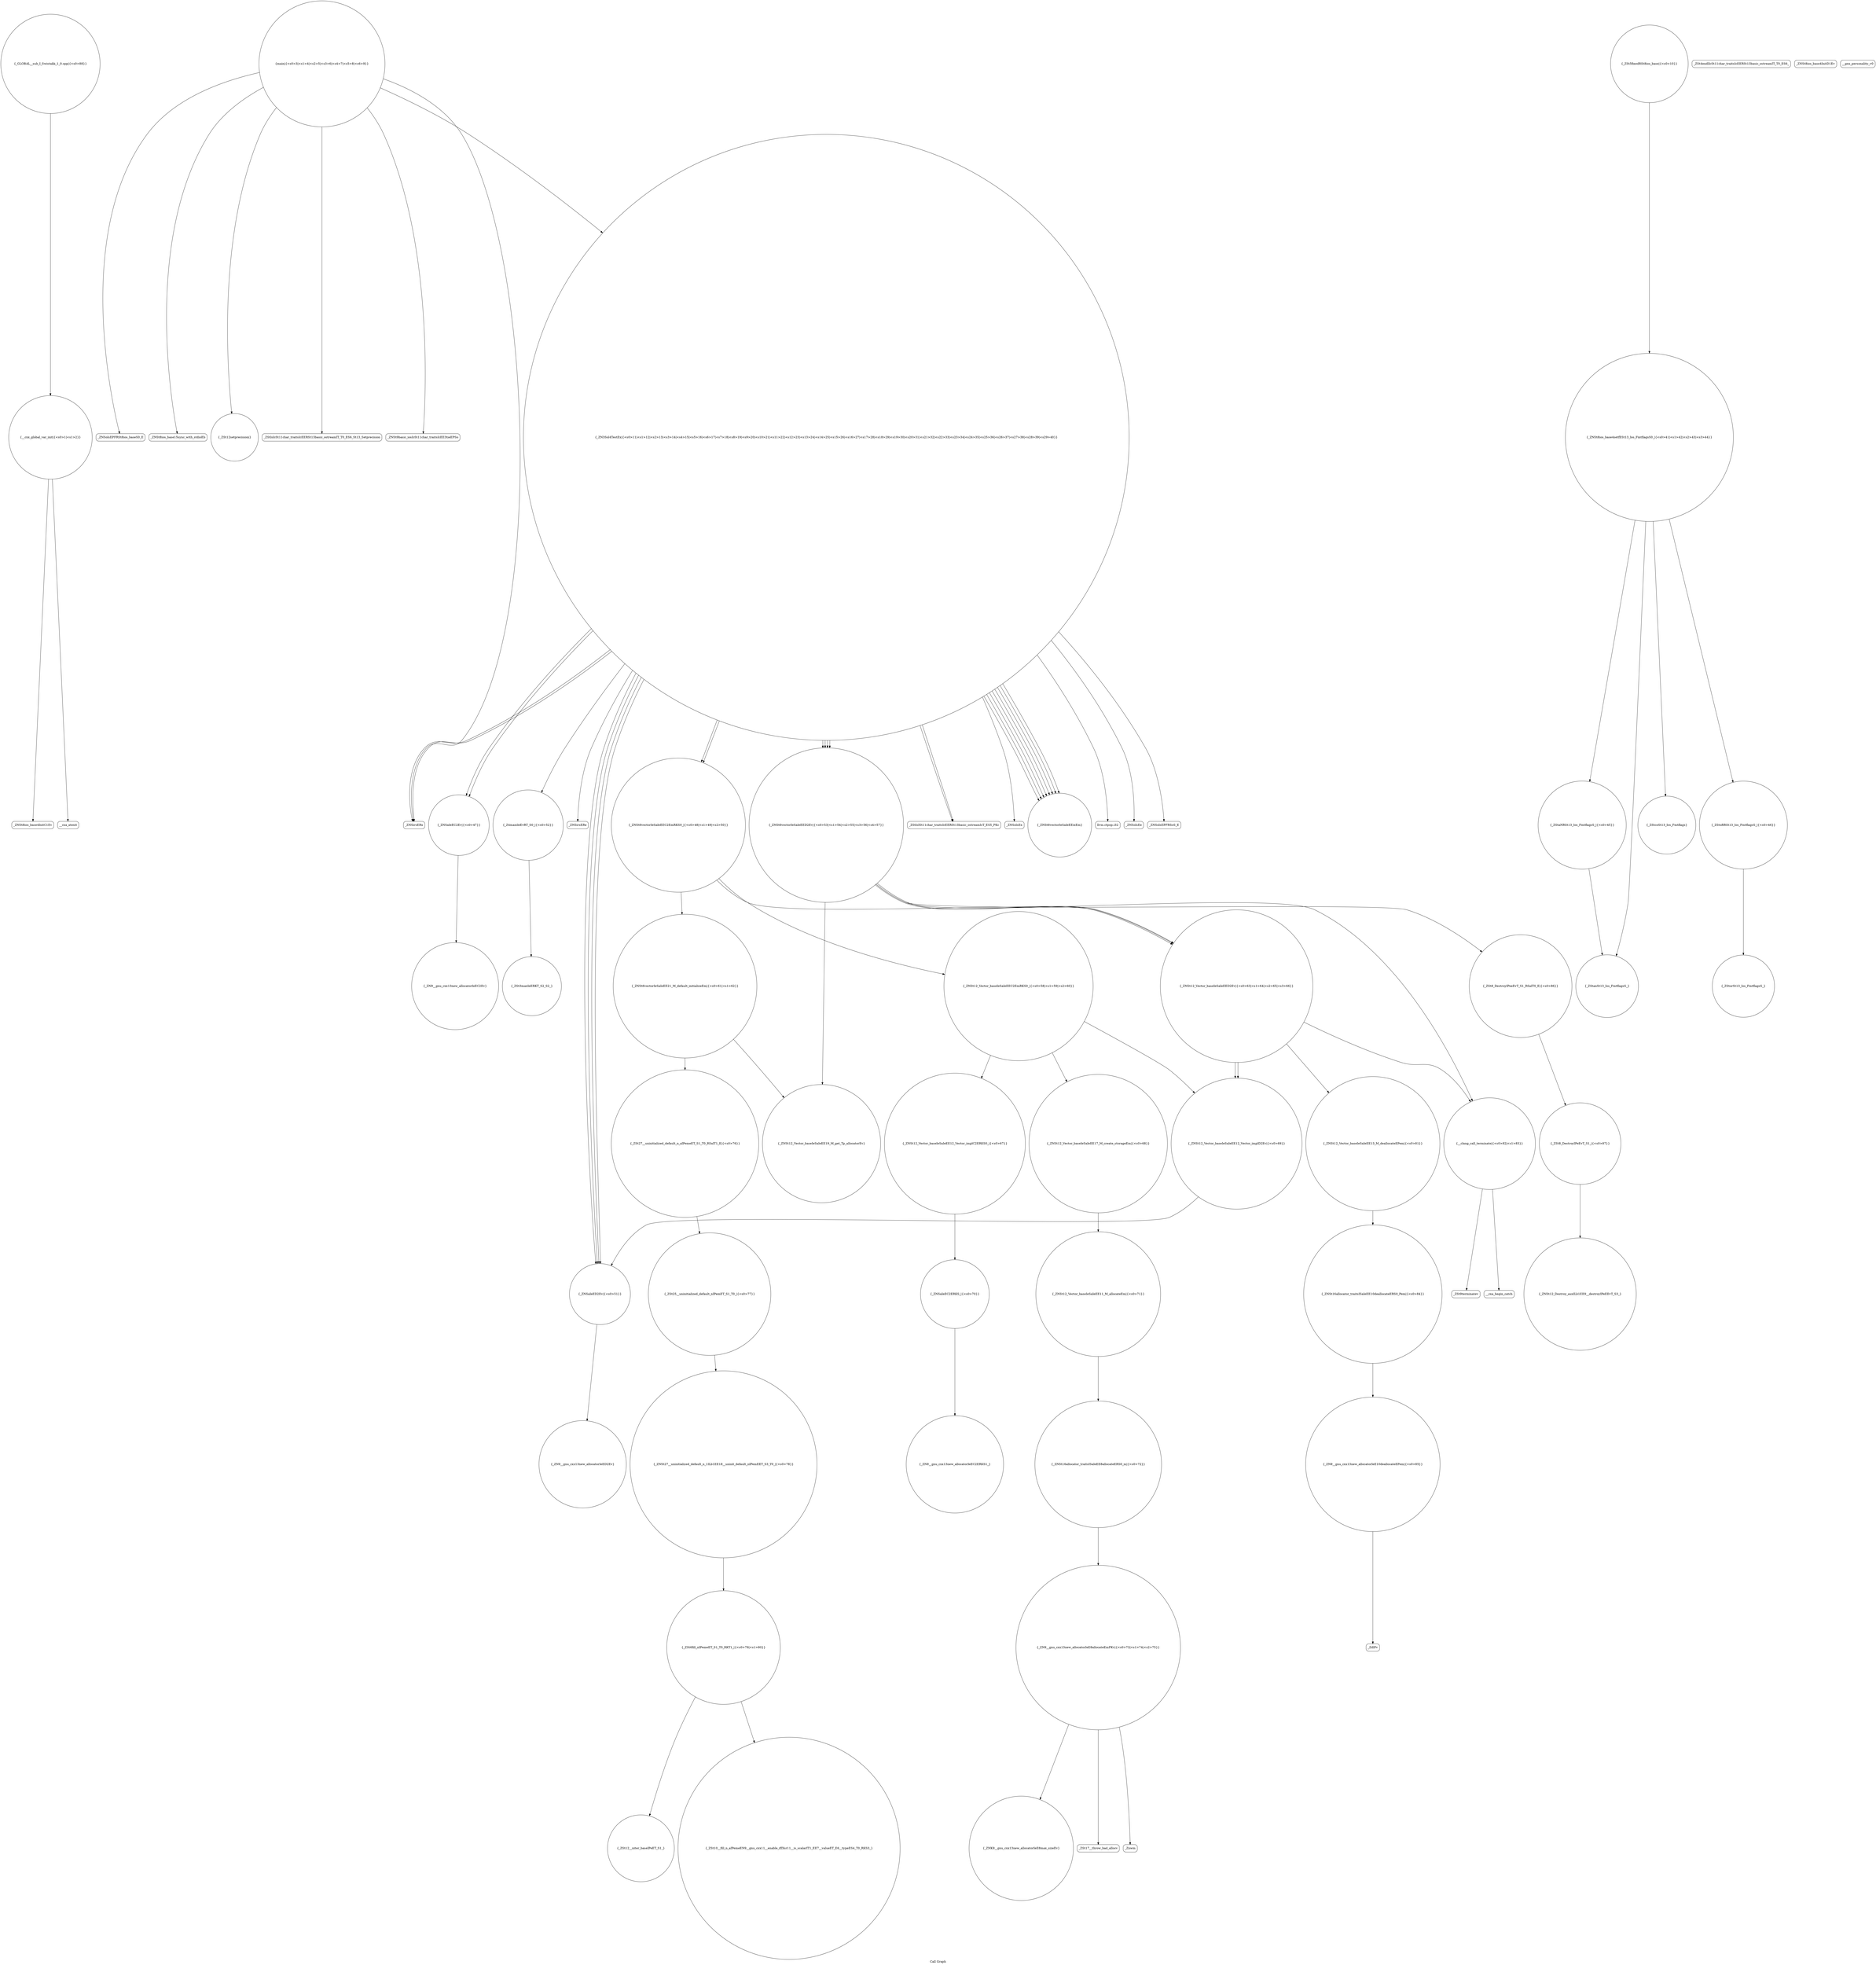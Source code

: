 digraph "Call Graph" {
	label="Call Graph";

	Node0x55d7cb09cef0 [shape=record,shape=circle,label="{__cxx_global_var_init|{<s0>1|<s1>2}}"];
	Node0x55d7cb09cef0:s0 -> Node0x55d7cb09cf70[color=black];
	Node0x55d7cb09cef0:s1 -> Node0x55d7cb09d070[color=black];
	Node0x55d7cb09e570 [shape=record,shape=circle,label="{_ZNK9__gnu_cxx13new_allocatorIeE8max_sizeEv}"];
	Node0x55d7cb09d270 [shape=record,shape=Mrecord,label="{_ZNSolsEPFRSt8ios_baseS0_E}"];
	Node0x55d7cb09f910 [shape=record,shape=circle,label="{_ZNSt27__uninitialized_default_n_1ILb1EE18__uninit_default_nIPemEET_S3_T0_|{<s0>78}}"];
	Node0x55d7cb09f910:s0 -> Node0x55d7cb09f990[color=black];
	Node0x55d7cb09d5f0 [shape=record,shape=circle,label="{_ZStaNRSt13_Ios_FmtflagsS_|{<s0>45}}"];
	Node0x55d7cb09d5f0:s0 -> Node0x55d7cb09d770[color=black];
	Node0x55d7cb09fc90 [shape=record,shape=Mrecord,label="{_ZSt9terminatev}"];
	Node0x55d7cb09d970 [shape=record,shape=circle,label="{_ZNSaIeEC2Ev|{<s0>47}}"];
	Node0x55d7cb09d970:s0 -> Node0x55d7cb09df70[color=black];
	Node0x55d7cb0a0010 [shape=record,shape=circle,label="{_ZNSt12_Destroy_auxILb1EE9__destroyIPeEEvT_S3_}"];
	Node0x55d7cb09dcf0 [shape=record,shape=circle,label="{_Z4maxiIeEvRT_S0_|{<s0>52}}"];
	Node0x55d7cb09dcf0:s0 -> Node0x55d7cb09fe90[color=black];
	Node0x55d7cb09e070 [shape=record,shape=circle,label="{_ZNSt6vectorIeSaIeEE21_M_default_initializeEm|{<s0>61|<s1>62}}"];
	Node0x55d7cb09e070:s0 -> Node0x55d7cb09f810[color=black];
	Node0x55d7cb09e070:s1 -> Node0x55d7cb09f790[color=black];
	Node0x55d7cb09e3f0 [shape=record,shape=circle,label="{_ZNSt12_Vector_baseIeSaIeEE11_M_allocateEm|{<s0>71}}"];
	Node0x55d7cb09e3f0:s0 -> Node0x55d7cb09e470[color=black];
	Node0x55d7cb09d0f0 [shape=record,shape=circle,label="{main|{<s0>3|<s1>4|<s2>5|<s3>6|<s4>7|<s5>8|<s6>9}}"];
	Node0x55d7cb09d0f0:s0 -> Node0x55d7cb09d170[color=black];
	Node0x55d7cb09d0f0:s1 -> Node0x55d7cb09d270[color=black];
	Node0x55d7cb09d0f0:s2 -> Node0x55d7cb09d370[color=black];
	Node0x55d7cb09d0f0:s3 -> Node0x55d7cb09d1f0[color=black];
	Node0x55d7cb09d0f0:s4 -> Node0x55d7cb09d3f0[color=black];
	Node0x55d7cb09d0f0:s5 -> Node0x55d7cb09d470[color=black];
	Node0x55d7cb09d0f0:s6 -> Node0x55d7cb09d4f0[color=black];
	Node0x55d7cb09f790 [shape=record,shape=circle,label="{_ZSt27__uninitialized_default_n_aIPemeET_S1_T0_RSaIT1_E|{<s0>76}}"];
	Node0x55d7cb09f790:s0 -> Node0x55d7cb09f890[color=black];
	Node0x55d7cb09d470 [shape=record,shape=Mrecord,label="{_ZNSirsERx}"];
	Node0x55d7cb09fb10 [shape=record,shape=circle,label="{_ZNSt12_Vector_baseIeSaIeEE13_M_deallocateEPem|{<s0>81}}"];
	Node0x55d7cb09fb10:s0 -> Node0x55d7cb09fd10[color=black];
	Node0x55d7cb09d7f0 [shape=record,shape=circle,label="{_ZStorSt13_Ios_FmtflagsS_}"];
	Node0x55d7cb09fe90 [shape=record,shape=circle,label="{_ZSt3maxIeERKT_S2_S2_}"];
	Node0x55d7cb09db70 [shape=record,shape=Mrecord,label="{_ZNSirsERe}"];
	Node0x55d7cb09def0 [shape=record,shape=Mrecord,label="{_ZSt4endlIcSt11char_traitsIcEERSt13basic_ostreamIT_T0_ES6_}"];
	Node0x55d7cb09e270 [shape=record,shape=circle,label="{_ZNSt12_Vector_baseIeSaIeEE12_Vector_implD2Ev|{<s0>69}}"];
	Node0x55d7cb09e270:s0 -> Node0x55d7cb09daf0[color=black];
	Node0x55d7cb09cf70 [shape=record,shape=Mrecord,label="{_ZNSt8ios_base4InitC1Ev}"];
	Node0x55d7cb09e5f0 [shape=record,shape=Mrecord,label="{_ZSt17__throw_bad_allocv}"];
	Node0x55d7cb09d2f0 [shape=record,shape=circle,label="{_ZSt5fixedRSt8ios_base|{<s0>10}}"];
	Node0x55d7cb09d2f0:s0 -> Node0x55d7cb09d570[color=black];
	Node0x55d7cb09f990 [shape=record,shape=circle,label="{_ZSt6fill_nIPemeET_S1_T0_RKT1_|{<s0>79|<s1>80}}"];
	Node0x55d7cb09f990:s0 -> Node0x55d7cb09fa90[color=black];
	Node0x55d7cb09f990:s1 -> Node0x55d7cb09fa10[color=black];
	Node0x55d7cb09d670 [shape=record,shape=circle,label="{_ZStcoSt13_Ios_Fmtflags}"];
	Node0x55d7cb09fd10 [shape=record,shape=circle,label="{_ZNSt16allocator_traitsISaIeEE10deallocateERS0_Pem|{<s0>84}}"];
	Node0x55d7cb09fd10:s0 -> Node0x55d7cb09fd90[color=black];
	Node0x55d7cb09d9f0 [shape=record,shape=circle,label="{_ZNSt6vectorIeSaIeEEC2EmRKS0_|{<s0>48|<s1>49|<s2>50}}"];
	Node0x55d7cb09d9f0:s0 -> Node0x55d7cb09dff0[color=black];
	Node0x55d7cb09d9f0:s1 -> Node0x55d7cb09e070[color=black];
	Node0x55d7cb09d9f0:s2 -> Node0x55d7cb09e0f0[color=black];
	Node0x55d7cb0a0090 [shape=record,shape=circle,label="{_GLOBAL__sub_I_Swistakk_1_0.cpp|{<s0>88}}"];
	Node0x55d7cb0a0090:s0 -> Node0x55d7cb09cef0[color=black];
	Node0x55d7cb09dd70 [shape=record,shape=circle,label="{_ZNSt6vectorIeSaIeEED2Ev|{<s0>53|<s1>54|<s2>55|<s3>56|<s4>57}}"];
	Node0x55d7cb09dd70:s0 -> Node0x55d7cb09f810[color=black];
	Node0x55d7cb09dd70:s1 -> Node0x55d7cb09ff10[color=black];
	Node0x55d7cb09dd70:s2 -> Node0x55d7cb09e0f0[color=black];
	Node0x55d7cb09dd70:s3 -> Node0x55d7cb09e0f0[color=black];
	Node0x55d7cb09dd70:s4 -> Node0x55d7cb09fb90[color=black];
	Node0x55d7cb09e0f0 [shape=record,shape=circle,label="{_ZNSt12_Vector_baseIeSaIeEED2Ev|{<s0>63|<s1>64|<s2>65|<s3>66}}"];
	Node0x55d7cb09e0f0:s0 -> Node0x55d7cb09fb10[color=black];
	Node0x55d7cb09e0f0:s1 -> Node0x55d7cb09e270[color=black];
	Node0x55d7cb09e0f0:s2 -> Node0x55d7cb09e270[color=black];
	Node0x55d7cb09e0f0:s3 -> Node0x55d7cb09fb90[color=black];
	Node0x55d7cb09e470 [shape=record,shape=circle,label="{_ZNSt16allocator_traitsISaIeEE8allocateERS0_m|{<s0>72}}"];
	Node0x55d7cb09e470:s0 -> Node0x55d7cb09e4f0[color=black];
	Node0x55d7cb09d170 [shape=record,shape=Mrecord,label="{_ZNSt8ios_base15sync_with_stdioEb}"];
	Node0x55d7cb09f810 [shape=record,shape=circle,label="{_ZNSt12_Vector_baseIeSaIeEE19_M_get_Tp_allocatorEv}"];
	Node0x55d7cb09d4f0 [shape=record,shape=circle,label="{_ZN3Sol4TestEx|{<s0>11|<s1>12|<s2>13|<s3>14|<s4>15|<s5>16|<s6>17|<s7>18|<s8>19|<s9>20|<s10>21|<s11>22|<s12>23|<s13>24|<s14>25|<s15>26|<s16>27|<s17>28|<s18>29|<s19>30|<s20>31|<s21>32|<s22>33|<s23>34|<s24>35|<s25>36|<s26>37|<s27>38|<s28>39|<s29>40}}"];
	Node0x55d7cb09d4f0:s0 -> Node0x55d7cb09d870[color=black];
	Node0x55d7cb09d4f0:s1 -> Node0x55d7cb09d8f0[color=black];
	Node0x55d7cb09d4f0:s2 -> Node0x55d7cb09d870[color=black];
	Node0x55d7cb09d4f0:s3 -> Node0x55d7cb09d470[color=black];
	Node0x55d7cb09d4f0:s4 -> Node0x55d7cb09d470[color=black];
	Node0x55d7cb09d4f0:s5 -> Node0x55d7cb09d970[color=black];
	Node0x55d7cb09d4f0:s6 -> Node0x55d7cb09d9f0[color=black];
	Node0x55d7cb09d4f0:s7 -> Node0x55d7cb09daf0[color=black];
	Node0x55d7cb09d4f0:s8 -> Node0x55d7cb09dbf0[color=black];
	Node0x55d7cb09d4f0:s9 -> Node0x55d7cb09db70[color=black];
	Node0x55d7cb09d4f0:s10 -> Node0x55d7cb09daf0[color=black];
	Node0x55d7cb09d4f0:s11 -> Node0x55d7cb09dc70[color=black];
	Node0x55d7cb09d4f0:s12 -> Node0x55d7cb09d970[color=black];
	Node0x55d7cb09d4f0:s13 -> Node0x55d7cb09d9f0[color=black];
	Node0x55d7cb09d4f0:s14 -> Node0x55d7cb09daf0[color=black];
	Node0x55d7cb09d4f0:s15 -> Node0x55d7cb09dbf0[color=black];
	Node0x55d7cb09d4f0:s16 -> Node0x55d7cb09dbf0[color=black];
	Node0x55d7cb09d4f0:s17 -> Node0x55d7cb09dbf0[color=black];
	Node0x55d7cb09d4f0:s18 -> Node0x55d7cb09dbf0[color=black];
	Node0x55d7cb09d4f0:s19 -> Node0x55d7cb09dbf0[color=black];
	Node0x55d7cb09d4f0:s20 -> Node0x55d7cb09daf0[color=black];
	Node0x55d7cb09d4f0:s21 -> Node0x55d7cb09dbf0[color=black];
	Node0x55d7cb09d4f0:s22 -> Node0x55d7cb09dbf0[color=black];
	Node0x55d7cb09d4f0:s23 -> Node0x55d7cb09dcf0[color=black];
	Node0x55d7cb09d4f0:s24 -> Node0x55d7cb09dd70[color=black];
	Node0x55d7cb09d4f0:s25 -> Node0x55d7cb09dd70[color=black];
	Node0x55d7cb09d4f0:s26 -> Node0x55d7cb09ddf0[color=black];
	Node0x55d7cb09d4f0:s27 -> Node0x55d7cb09de70[color=black];
	Node0x55d7cb09d4f0:s28 -> Node0x55d7cb09dd70[color=black];
	Node0x55d7cb09d4f0:s29 -> Node0x55d7cb09dd70[color=black];
	Node0x55d7cb09fb90 [shape=record,shape=circle,label="{__clang_call_terminate|{<s0>82|<s1>83}}"];
	Node0x55d7cb09fb90:s0 -> Node0x55d7cb09fc10[color=black];
	Node0x55d7cb09fb90:s1 -> Node0x55d7cb09fc90[color=black];
	Node0x55d7cb09d870 [shape=record,shape=Mrecord,label="{_ZStlsISt11char_traitsIcEERSt13basic_ostreamIcT_ES5_PKc}"];
	Node0x55d7cb09ff10 [shape=record,shape=circle,label="{_ZSt8_DestroyIPeeEvT_S1_RSaIT0_E|{<s0>86}}"];
	Node0x55d7cb09ff10:s0 -> Node0x55d7cb09ff90[color=black];
	Node0x55d7cb09dbf0 [shape=record,shape=circle,label="{_ZNSt6vectorIeSaIeEEixEm}"];
	Node0x55d7cb09df70 [shape=record,shape=circle,label="{_ZN9__gnu_cxx13new_allocatorIeEC2Ev}"];
	Node0x55d7cb09e2f0 [shape=record,shape=circle,label="{_ZNSaIeEC2ERKS_|{<s0>70}}"];
	Node0x55d7cb09e2f0:s0 -> Node0x55d7cb09e370[color=black];
	Node0x55d7cb09cff0 [shape=record,shape=Mrecord,label="{_ZNSt8ios_base4InitD1Ev}"];
	Node0x55d7cb09e670 [shape=record,shape=Mrecord,label="{_Znwm}"];
	Node0x55d7cb09d370 [shape=record,shape=circle,label="{_ZSt12setprecisioni}"];
	Node0x55d7cb09fa10 [shape=record,shape=circle,label="{_ZSt10__fill_n_aIPemeEN9__gnu_cxx11__enable_ifIXsr11__is_scalarIT1_EE7__valueET_E6__typeES4_T0_RKS3_}"];
	Node0x55d7cb09d6f0 [shape=record,shape=circle,label="{_ZStoRRSt13_Ios_FmtflagsS_|{<s0>46}}"];
	Node0x55d7cb09d6f0:s0 -> Node0x55d7cb09d7f0[color=black];
	Node0x55d7cb09fd90 [shape=record,shape=circle,label="{_ZN9__gnu_cxx13new_allocatorIeE10deallocateEPem|{<s0>85}}"];
	Node0x55d7cb09fd90:s0 -> Node0x55d7cb09fe10[color=black];
	Node0x55d7cb09da70 [shape=record,shape=Mrecord,label="{__gxx_personality_v0}"];
	Node0x55d7cb09ddf0 [shape=record,shape=Mrecord,label="{_ZNSolsEe}"];
	Node0x55d7cb09e170 [shape=record,shape=circle,label="{_ZNSt12_Vector_baseIeSaIeEE12_Vector_implC2ERKS0_|{<s0>67}}"];
	Node0x55d7cb09e170:s0 -> Node0x55d7cb09e2f0[color=black];
	Node0x55d7cb09e4f0 [shape=record,shape=circle,label="{_ZN9__gnu_cxx13new_allocatorIeE8allocateEmPKv|{<s0>73|<s1>74|<s2>75}}"];
	Node0x55d7cb09e4f0:s0 -> Node0x55d7cb09e570[color=black];
	Node0x55d7cb09e4f0:s1 -> Node0x55d7cb09e5f0[color=black];
	Node0x55d7cb09e4f0:s2 -> Node0x55d7cb09e670[color=black];
	Node0x55d7cb09d1f0 [shape=record,shape=Mrecord,label="{_ZStlsIcSt11char_traitsIcEERSt13basic_ostreamIT_T0_ES6_St13_Setprecision}"];
	Node0x55d7cb09f890 [shape=record,shape=circle,label="{_ZSt25__uninitialized_default_nIPemET_S1_T0_|{<s0>77}}"];
	Node0x55d7cb09f890:s0 -> Node0x55d7cb09f910[color=black];
	Node0x55d7cb09d570 [shape=record,shape=circle,label="{_ZNSt8ios_base4setfESt13_Ios_FmtflagsS0_|{<s0>41|<s1>42|<s2>43|<s3>44}}"];
	Node0x55d7cb09d570:s0 -> Node0x55d7cb09d670[color=black];
	Node0x55d7cb09d570:s1 -> Node0x55d7cb09d5f0[color=black];
	Node0x55d7cb09d570:s2 -> Node0x55d7cb09d770[color=black];
	Node0x55d7cb09d570:s3 -> Node0x55d7cb09d6f0[color=black];
	Node0x55d7cb09fc10 [shape=record,shape=Mrecord,label="{__cxa_begin_catch}"];
	Node0x55d7cb09d8f0 [shape=record,shape=Mrecord,label="{_ZNSolsEx}"];
	Node0x55d7cb09ff90 [shape=record,shape=circle,label="{_ZSt8_DestroyIPeEvT_S1_|{<s0>87}}"];
	Node0x55d7cb09ff90:s0 -> Node0x55d7cb0a0010[color=black];
	Node0x55d7cb09dc70 [shape=record,shape=Mrecord,label="{llvm.ctpop.i32}"];
	Node0x55d7cb09dff0 [shape=record,shape=circle,label="{_ZNSt12_Vector_baseIeSaIeEEC2EmRKS0_|{<s0>58|<s1>59|<s2>60}}"];
	Node0x55d7cb09dff0:s0 -> Node0x55d7cb09e170[color=black];
	Node0x55d7cb09dff0:s1 -> Node0x55d7cb09e1f0[color=black];
	Node0x55d7cb09dff0:s2 -> Node0x55d7cb09e270[color=black];
	Node0x55d7cb09e370 [shape=record,shape=circle,label="{_ZN9__gnu_cxx13new_allocatorIeEC2ERKS1_}"];
	Node0x55d7cb09d070 [shape=record,shape=Mrecord,label="{__cxa_atexit}"];
	Node0x55d7cb09f710 [shape=record,shape=circle,label="{_ZN9__gnu_cxx13new_allocatorIeED2Ev}"];
	Node0x55d7cb09d3f0 [shape=record,shape=Mrecord,label="{_ZNSt9basic_iosIcSt11char_traitsIcEE3tieEPSo}"];
	Node0x55d7cb09fa90 [shape=record,shape=circle,label="{_ZSt12__niter_baseIPeET_S1_}"];
	Node0x55d7cb09d770 [shape=record,shape=circle,label="{_ZStanSt13_Ios_FmtflagsS_}"];
	Node0x55d7cb09fe10 [shape=record,shape=Mrecord,label="{_ZdlPv}"];
	Node0x55d7cb09daf0 [shape=record,shape=circle,label="{_ZNSaIeED2Ev|{<s0>51}}"];
	Node0x55d7cb09daf0:s0 -> Node0x55d7cb09f710[color=black];
	Node0x55d7cb09de70 [shape=record,shape=Mrecord,label="{_ZNSolsEPFRSoS_E}"];
	Node0x55d7cb09e1f0 [shape=record,shape=circle,label="{_ZNSt12_Vector_baseIeSaIeEE17_M_create_storageEm|{<s0>68}}"];
	Node0x55d7cb09e1f0:s0 -> Node0x55d7cb09e3f0[color=black];
}
